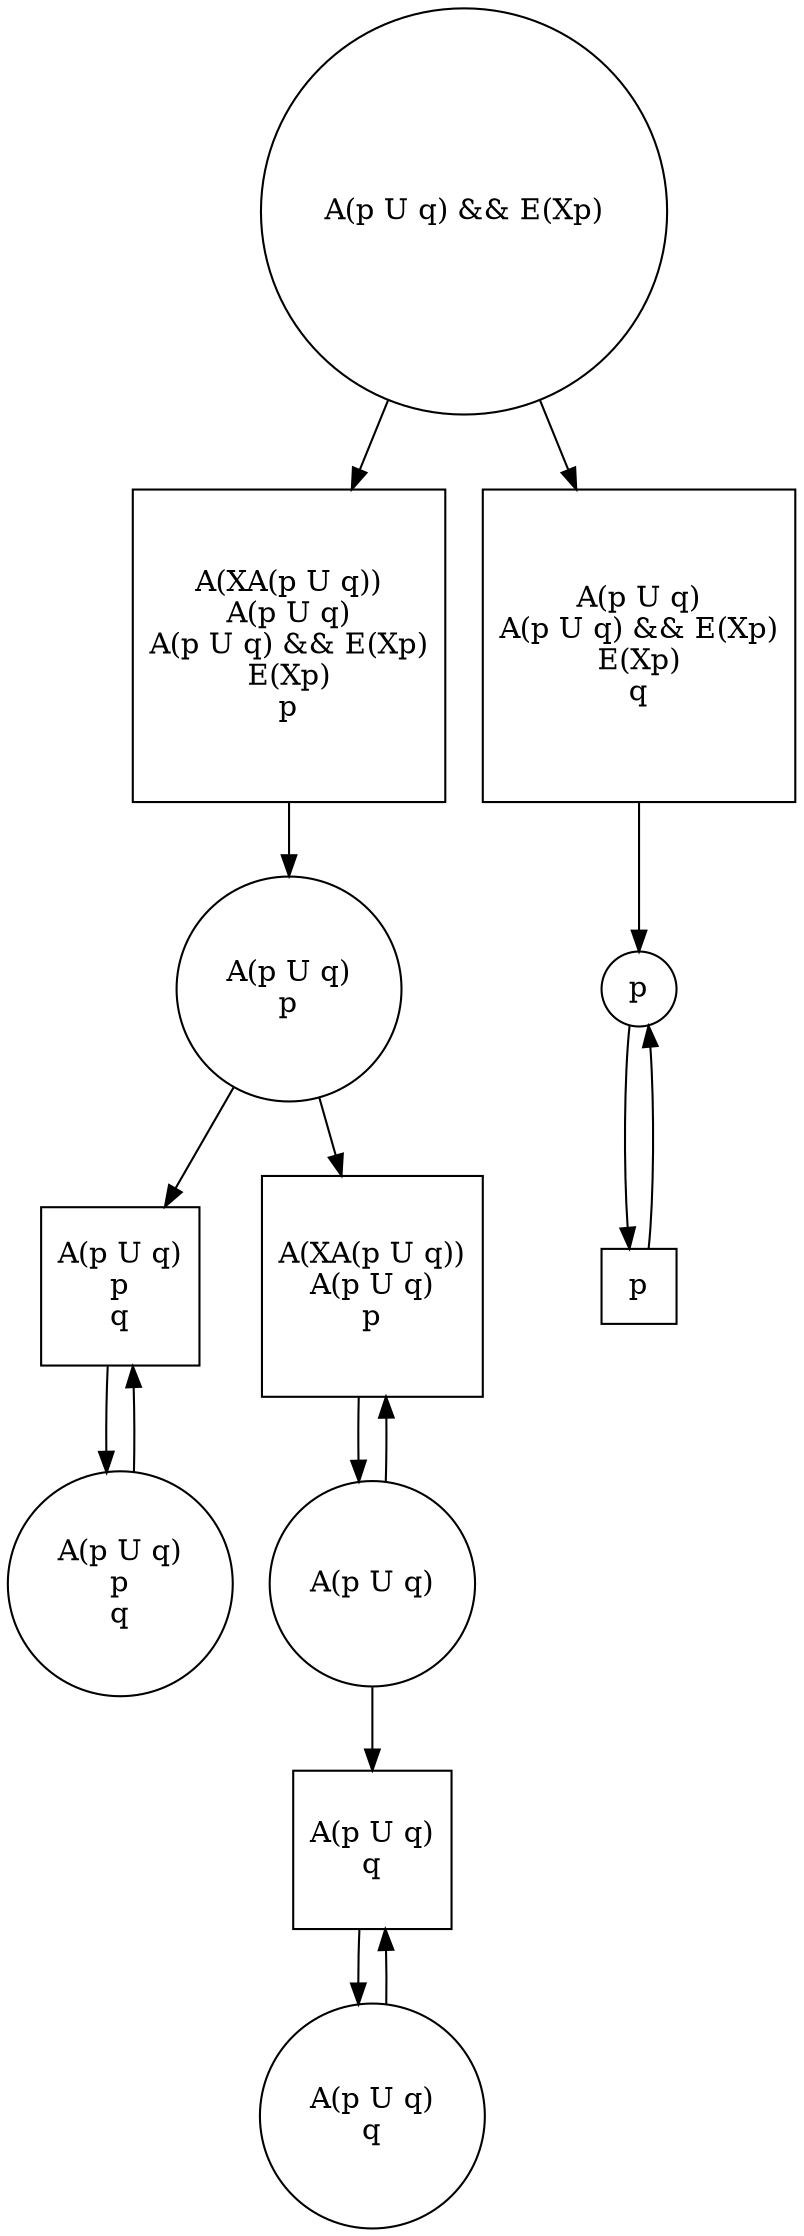 digraph {
n1 [shape=circle, label="A(p U q) && E(Xp)
"];
n10 [shape=square, label="A(p U q)
p
q
"];
n11 [shape=square, label="A(p U q)
q
"];
n12 [shape=square, label="p
"];
n2 [shape=circle, label="A(p U q)
"];
n3 [shape=circle, label="A(p U q)
p
"];
n4 [shape=circle, label="A(p U q)
p
q
"];
n5 [shape=circle, label="A(p U q)
q
"];
n6 [shape=circle, label="p
"];
n7 [shape=square, label="A(XA(p U q))
A(p U q)
A(p U q) && E(Xp)
E(Xp)
p
"];
n8 [shape=square, label="A(p U q)
A(p U q) && E(Xp)
E(Xp)
q
"];
n9 [shape=square, label="A(XA(p U q))
A(p U q)
p
"];


n1 -> n7
n1 -> n8
n2 -> n9
n2 -> n11
n3 -> n9
n3 -> n10
n4 -> n10
n5 -> n11
n6 -> n12
n7 -> n3
n8 -> n6
n9 -> n2
n10 -> n4
n11 -> n5
n12 -> n6
}
